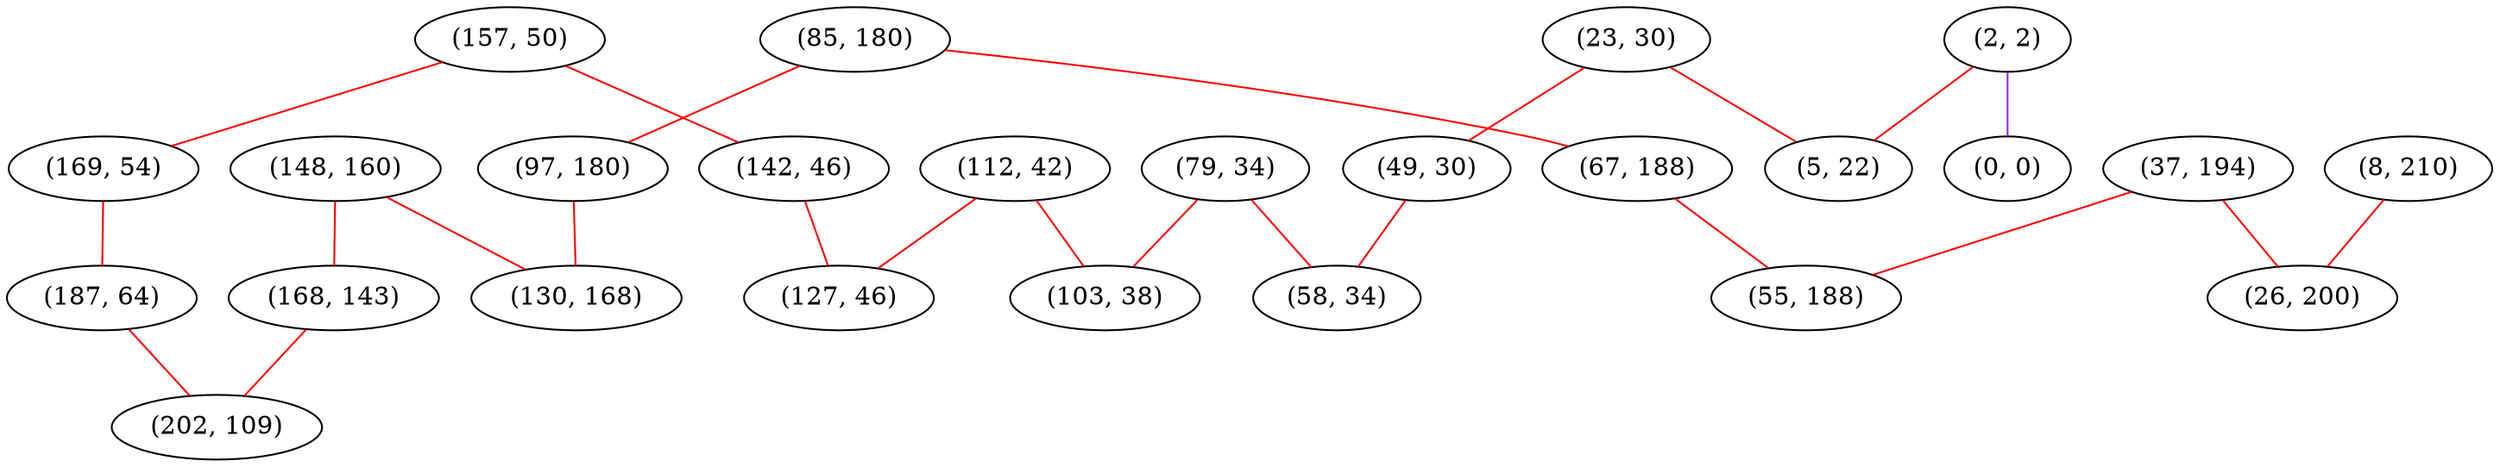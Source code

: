graph "" {
"(85, 180)";
"(157, 50)";
"(79, 34)";
"(169, 54)";
"(142, 46)";
"(97, 180)";
"(23, 30)";
"(112, 42)";
"(103, 38)";
"(67, 188)";
"(8, 210)";
"(2, 2)";
"(5, 22)";
"(187, 64)";
"(0, 0)";
"(49, 30)";
"(58, 34)";
"(148, 160)";
"(37, 194)";
"(168, 143)";
"(55, 188)";
"(130, 168)";
"(127, 46)";
"(26, 200)";
"(202, 109)";
"(85, 180)" -- "(67, 188)"  [color=red, key=0, weight=1];
"(85, 180)" -- "(97, 180)"  [color=red, key=0, weight=1];
"(157, 50)" -- "(169, 54)"  [color=red, key=0, weight=1];
"(157, 50)" -- "(142, 46)"  [color=red, key=0, weight=1];
"(79, 34)" -- "(103, 38)"  [color=red, key=0, weight=1];
"(79, 34)" -- "(58, 34)"  [color=red, key=0, weight=1];
"(169, 54)" -- "(187, 64)"  [color=red, key=0, weight=1];
"(142, 46)" -- "(127, 46)"  [color=red, key=0, weight=1];
"(97, 180)" -- "(130, 168)"  [color=red, key=0, weight=1];
"(23, 30)" -- "(5, 22)"  [color=red, key=0, weight=1];
"(23, 30)" -- "(49, 30)"  [color=red, key=0, weight=1];
"(112, 42)" -- "(103, 38)"  [color=red, key=0, weight=1];
"(112, 42)" -- "(127, 46)"  [color=red, key=0, weight=1];
"(67, 188)" -- "(55, 188)"  [color=red, key=0, weight=1];
"(8, 210)" -- "(26, 200)"  [color=red, key=0, weight=1];
"(2, 2)" -- "(5, 22)"  [color=red, key=0, weight=1];
"(2, 2)" -- "(0, 0)"  [color=purple, key=0, weight=4];
"(187, 64)" -- "(202, 109)"  [color=red, key=0, weight=1];
"(49, 30)" -- "(58, 34)"  [color=red, key=0, weight=1];
"(148, 160)" -- "(130, 168)"  [color=red, key=0, weight=1];
"(148, 160)" -- "(168, 143)"  [color=red, key=0, weight=1];
"(37, 194)" -- "(55, 188)"  [color=red, key=0, weight=1];
"(37, 194)" -- "(26, 200)"  [color=red, key=0, weight=1];
"(168, 143)" -- "(202, 109)"  [color=red, key=0, weight=1];
}
